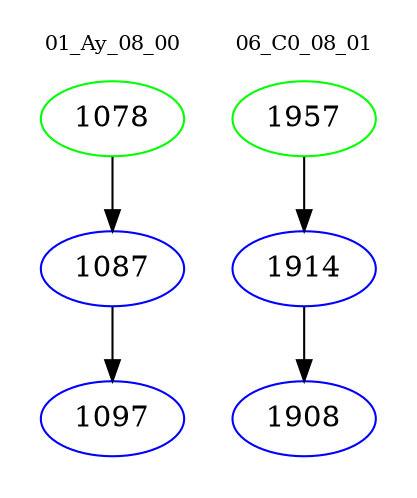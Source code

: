 digraph{
subgraph cluster_0 {
color = white
label = "01_Ay_08_00";
fontsize=10;
T0_1078 [label="1078", color="green"]
T0_1078 -> T0_1087 [color="black"]
T0_1087 [label="1087", color="blue"]
T0_1087 -> T0_1097 [color="black"]
T0_1097 [label="1097", color="blue"]
}
subgraph cluster_1 {
color = white
label = "06_C0_08_01";
fontsize=10;
T1_1957 [label="1957", color="green"]
T1_1957 -> T1_1914 [color="black"]
T1_1914 [label="1914", color="blue"]
T1_1914 -> T1_1908 [color="black"]
T1_1908 [label="1908", color="blue"]
}
}
